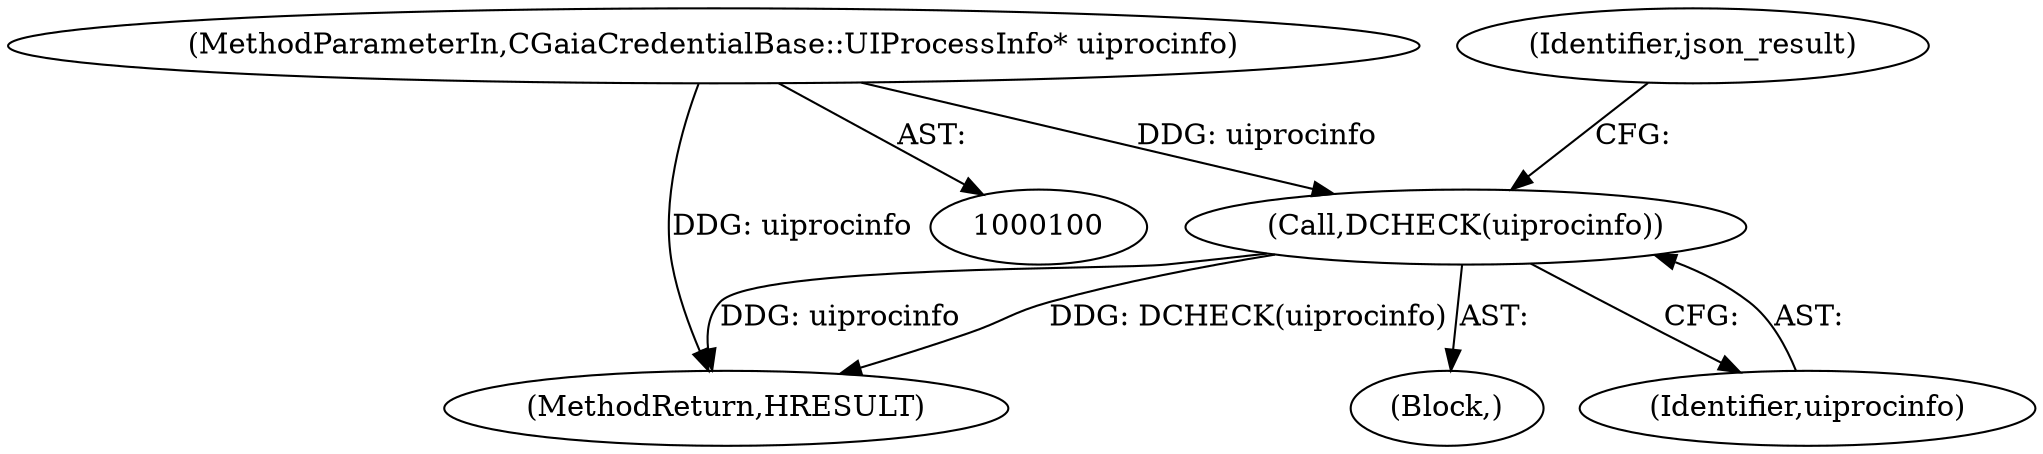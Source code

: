 digraph "0_Chrome_2440e872debd68ae7c2a8bf9ddb34df2cce378cd_1@pointer" {
"1000108" [label="(Call,DCHECK(uiprocinfo))"];
"1000101" [label="(MethodParameterIn,CGaiaCredentialBase::UIProcessInfo* uiprocinfo)"];
"1000101" [label="(MethodParameterIn,CGaiaCredentialBase::UIProcessInfo* uiprocinfo)"];
"1000188" [label="(MethodReturn,HRESULT)"];
"1000105" [label="(Block,)"];
"1000111" [label="(Identifier,json_result)"];
"1000108" [label="(Call,DCHECK(uiprocinfo))"];
"1000109" [label="(Identifier,uiprocinfo)"];
"1000108" -> "1000105"  [label="AST: "];
"1000108" -> "1000109"  [label="CFG: "];
"1000109" -> "1000108"  [label="AST: "];
"1000111" -> "1000108"  [label="CFG: "];
"1000108" -> "1000188"  [label="DDG: DCHECK(uiprocinfo)"];
"1000108" -> "1000188"  [label="DDG: uiprocinfo"];
"1000101" -> "1000108"  [label="DDG: uiprocinfo"];
"1000101" -> "1000100"  [label="AST: "];
"1000101" -> "1000188"  [label="DDG: uiprocinfo"];
}
